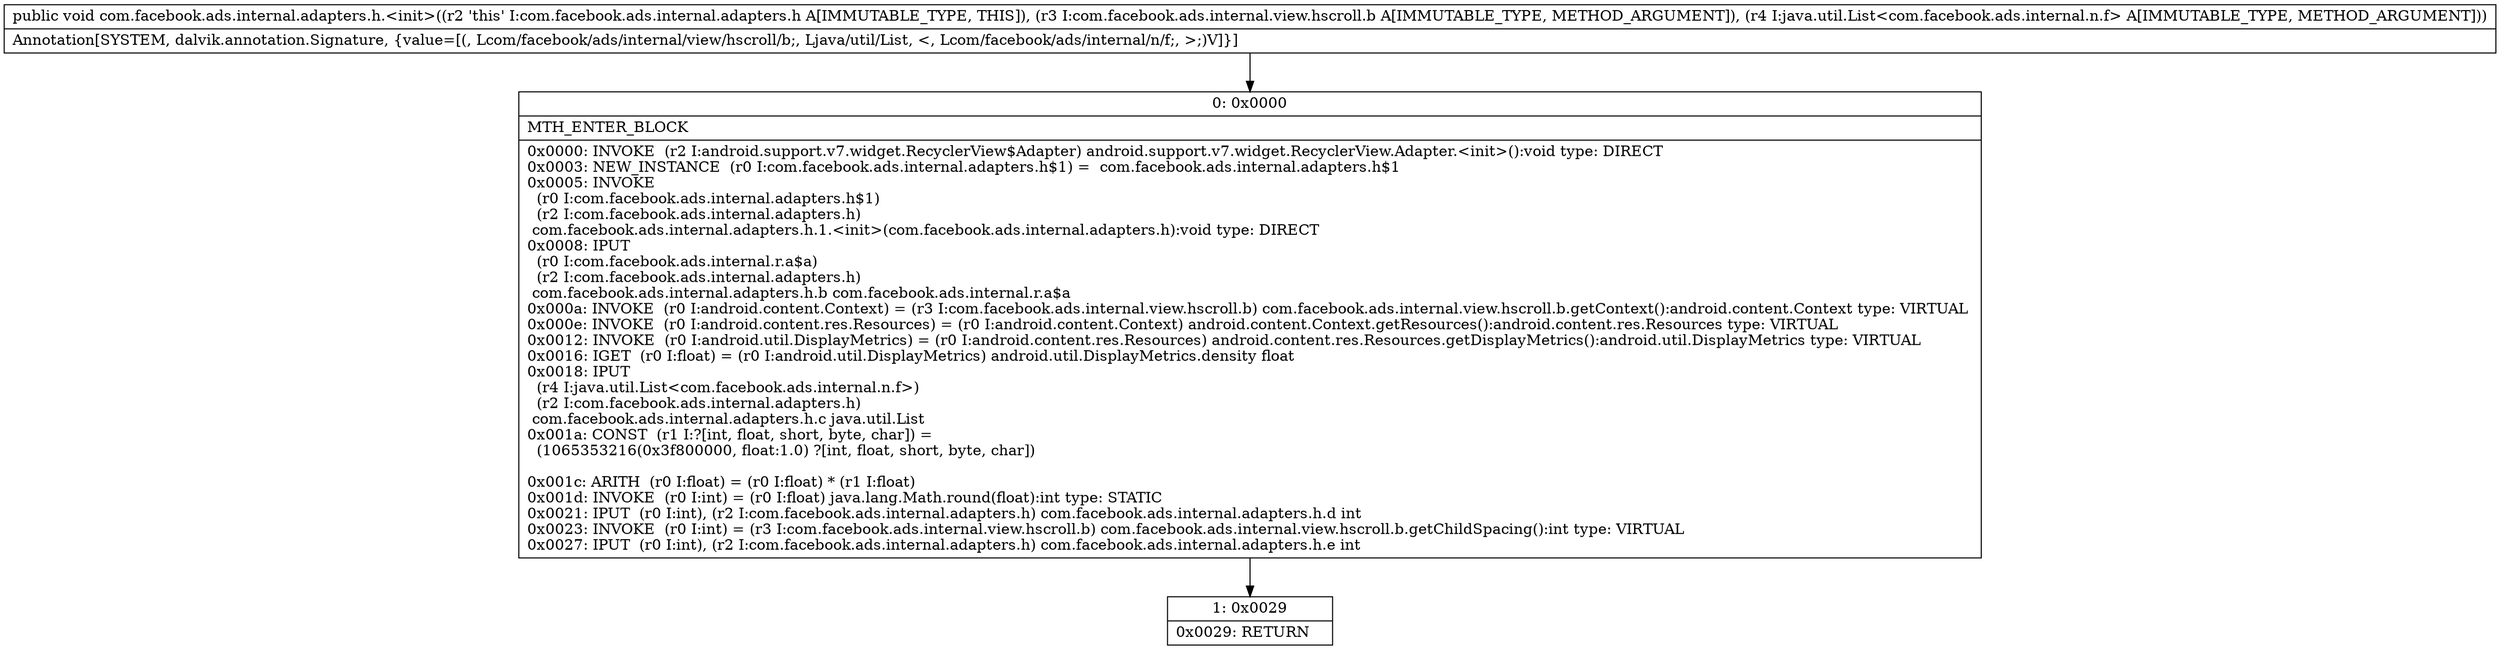 digraph "CFG forcom.facebook.ads.internal.adapters.h.\<init\>(Lcom\/facebook\/ads\/internal\/view\/hscroll\/b;Ljava\/util\/List;)V" {
Node_0 [shape=record,label="{0\:\ 0x0000|MTH_ENTER_BLOCK\l|0x0000: INVOKE  (r2 I:android.support.v7.widget.RecyclerView$Adapter) android.support.v7.widget.RecyclerView.Adapter.\<init\>():void type: DIRECT \l0x0003: NEW_INSTANCE  (r0 I:com.facebook.ads.internal.adapters.h$1) =  com.facebook.ads.internal.adapters.h$1 \l0x0005: INVOKE  \l  (r0 I:com.facebook.ads.internal.adapters.h$1)\l  (r2 I:com.facebook.ads.internal.adapters.h)\l com.facebook.ads.internal.adapters.h.1.\<init\>(com.facebook.ads.internal.adapters.h):void type: DIRECT \l0x0008: IPUT  \l  (r0 I:com.facebook.ads.internal.r.a$a)\l  (r2 I:com.facebook.ads.internal.adapters.h)\l com.facebook.ads.internal.adapters.h.b com.facebook.ads.internal.r.a$a \l0x000a: INVOKE  (r0 I:android.content.Context) = (r3 I:com.facebook.ads.internal.view.hscroll.b) com.facebook.ads.internal.view.hscroll.b.getContext():android.content.Context type: VIRTUAL \l0x000e: INVOKE  (r0 I:android.content.res.Resources) = (r0 I:android.content.Context) android.content.Context.getResources():android.content.res.Resources type: VIRTUAL \l0x0012: INVOKE  (r0 I:android.util.DisplayMetrics) = (r0 I:android.content.res.Resources) android.content.res.Resources.getDisplayMetrics():android.util.DisplayMetrics type: VIRTUAL \l0x0016: IGET  (r0 I:float) = (r0 I:android.util.DisplayMetrics) android.util.DisplayMetrics.density float \l0x0018: IPUT  \l  (r4 I:java.util.List\<com.facebook.ads.internal.n.f\>)\l  (r2 I:com.facebook.ads.internal.adapters.h)\l com.facebook.ads.internal.adapters.h.c java.util.List \l0x001a: CONST  (r1 I:?[int, float, short, byte, char]) = \l  (1065353216(0x3f800000, float:1.0) ?[int, float, short, byte, char])\l \l0x001c: ARITH  (r0 I:float) = (r0 I:float) * (r1 I:float) \l0x001d: INVOKE  (r0 I:int) = (r0 I:float) java.lang.Math.round(float):int type: STATIC \l0x0021: IPUT  (r0 I:int), (r2 I:com.facebook.ads.internal.adapters.h) com.facebook.ads.internal.adapters.h.d int \l0x0023: INVOKE  (r0 I:int) = (r3 I:com.facebook.ads.internal.view.hscroll.b) com.facebook.ads.internal.view.hscroll.b.getChildSpacing():int type: VIRTUAL \l0x0027: IPUT  (r0 I:int), (r2 I:com.facebook.ads.internal.adapters.h) com.facebook.ads.internal.adapters.h.e int \l}"];
Node_1 [shape=record,label="{1\:\ 0x0029|0x0029: RETURN   \l}"];
MethodNode[shape=record,label="{public void com.facebook.ads.internal.adapters.h.\<init\>((r2 'this' I:com.facebook.ads.internal.adapters.h A[IMMUTABLE_TYPE, THIS]), (r3 I:com.facebook.ads.internal.view.hscroll.b A[IMMUTABLE_TYPE, METHOD_ARGUMENT]), (r4 I:java.util.List\<com.facebook.ads.internal.n.f\> A[IMMUTABLE_TYPE, METHOD_ARGUMENT]))  | Annotation[SYSTEM, dalvik.annotation.Signature, \{value=[(, Lcom\/facebook\/ads\/internal\/view\/hscroll\/b;, Ljava\/util\/List, \<, Lcom\/facebook\/ads\/internal\/n\/f;, \>;)V]\}]\l}"];
MethodNode -> Node_0;
Node_0 -> Node_1;
}

